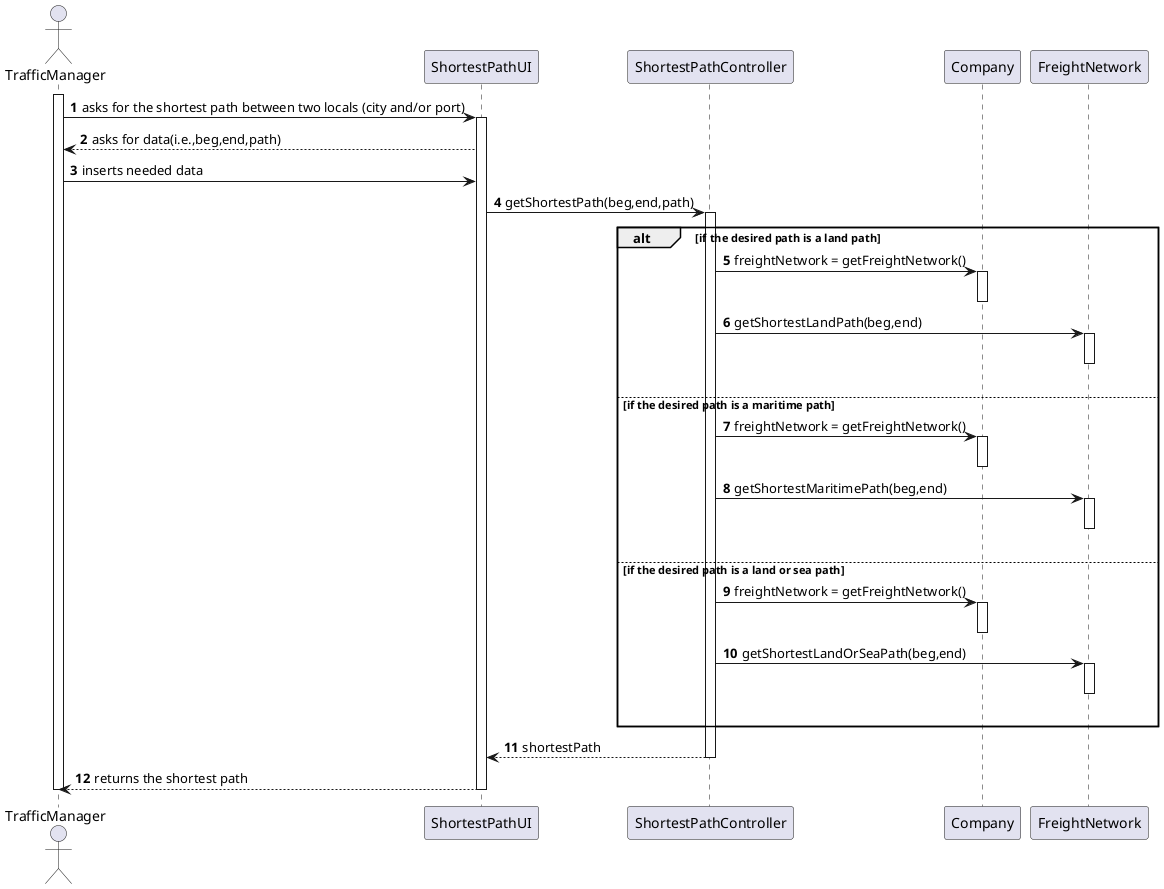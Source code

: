 @startuml

autonumber
actor TrafficManager as C
participant "ShortestPathUI" as UI
participant "ShortestPathController" as CTRL
participant "Company" as COMPANY
participant "FreightNetwork" as NET

activate C
C -> UI : asks for the shortest path between two locals (city and/or port)
activate UI
UI --> C : asks for data(i.e.,beg,end,path)
C -> UI : inserts needed data
UI -> CTRL : getShortestPath(beg,end,path)
activate CTRL
alt if the desired path is a land path
CTRL -> COMPANY : freightNetwork = getFreightNetwork()
activate COMPANY
deactivate COMPANY
CTRL -> NET : getShortestLandPath(beg,end)
activate NET
|||
deactivate NET
else if the desired path is a maritime path
CTRL -> COMPANY : freightNetwork = getFreightNetwork()
activate COMPANY
deactivate COMPANY
CTRL -> NET : getShortestMaritimePath(beg,end)
activate NET
|||
deactivate NET
else if the desired path is a land or sea path
CTRL -> COMPANY : freightNetwork = getFreightNetwork()
activate COMPANY
deactivate COMPANY
CTRL -> NET : getShortestLandOrSeaPath(beg,end)
activate NET
|||
deactivate NET
end
CTRL --> UI : shortestPath
deactivate CTRL
UI --> C : returns the shortest path
deactivate UI

deactivate C


@enduml